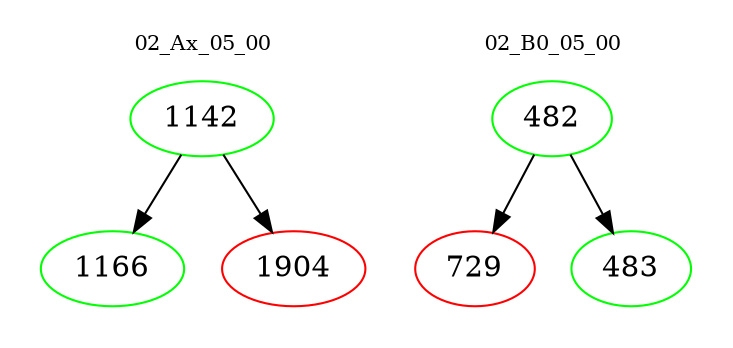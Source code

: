 digraph{
subgraph cluster_0 {
color = white
label = "02_Ax_05_00";
fontsize=10;
T0_1142 [label="1142", color="green"]
T0_1142 -> T0_1166 [color="black"]
T0_1166 [label="1166", color="green"]
T0_1142 -> T0_1904 [color="black"]
T0_1904 [label="1904", color="red"]
}
subgraph cluster_1 {
color = white
label = "02_B0_05_00";
fontsize=10;
T1_482 [label="482", color="green"]
T1_482 -> T1_729 [color="black"]
T1_729 [label="729", color="red"]
T1_482 -> T1_483 [color="black"]
T1_483 [label="483", color="green"]
}
}
